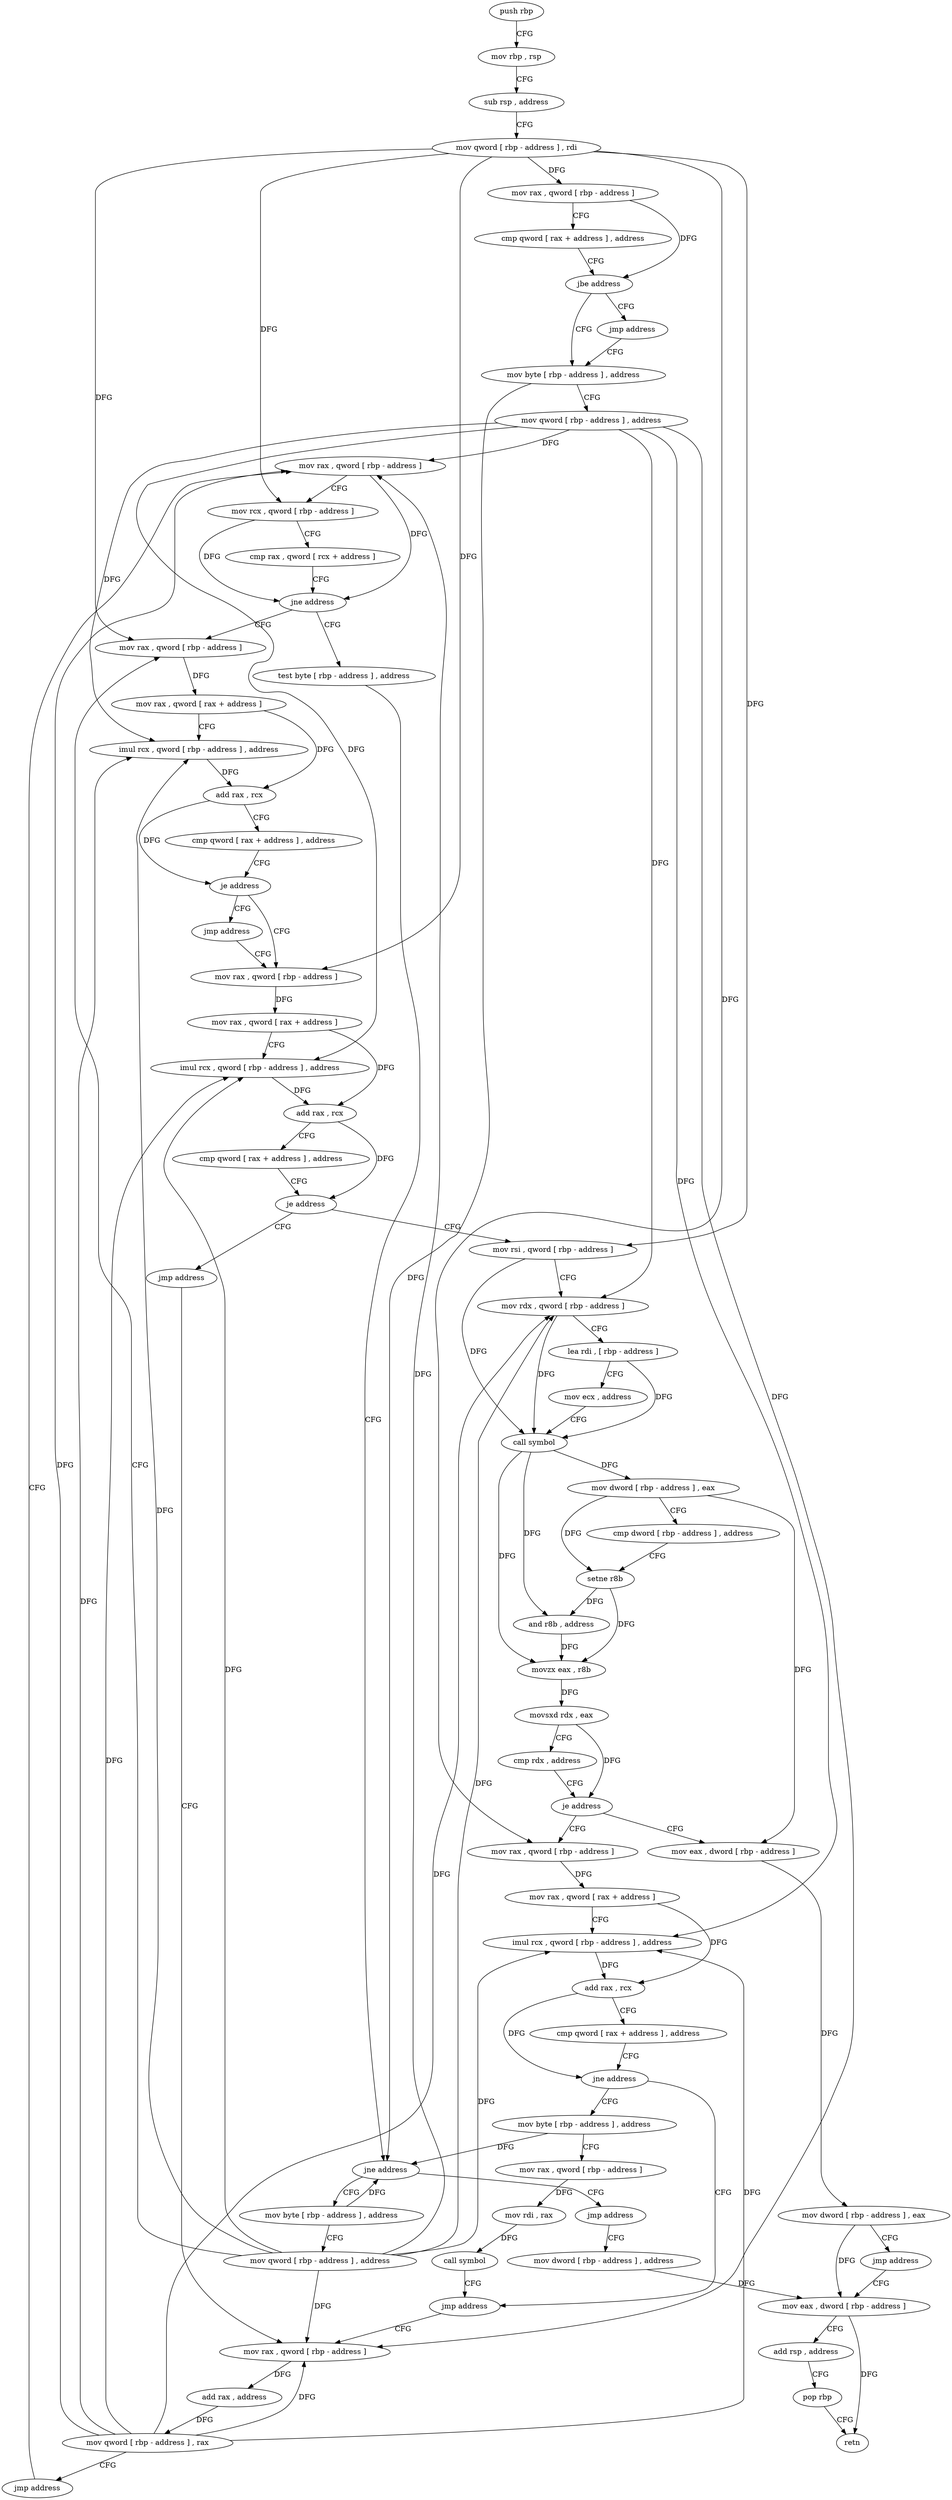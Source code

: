 digraph "func" {
"4270544" [label = "push rbp" ]
"4270545" [label = "mov rbp , rsp" ]
"4270548" [label = "sub rsp , address" ]
"4270552" [label = "mov qword [ rbp - address ] , rdi" ]
"4270556" [label = "mov rax , qword [ rbp - address ]" ]
"4270560" [label = "cmp qword [ rax + address ] , address" ]
"4270565" [label = "jbe address" ]
"4270576" [label = "mov byte [ rbp - address ] , address" ]
"4270571" [label = "jmp address" ]
"4270580" [label = "mov qword [ rbp - address ] , address" ]
"4270588" [label = "mov rax , qword [ rbp - address ]" ]
"4270633" [label = "mov rax , qword [ rbp - address ]" ]
"4270637" [label = "mov rax , qword [ rax + address ]" ]
"4270641" [label = "imul rcx , qword [ rbp - address ] , address" ]
"4270649" [label = "add rax , rcx" ]
"4270652" [label = "cmp qword [ rax + address ] , address" ]
"4270657" [label = "je address" ]
"4270668" [label = "mov rax , qword [ rbp - address ]" ]
"4270663" [label = "jmp address" ]
"4270606" [label = "test byte [ rbp - address ] , address" ]
"4270610" [label = "jne address" ]
"4270621" [label = "mov byte [ rbp - address ] , address" ]
"4270616" [label = "jmp address" ]
"4270672" [label = "mov rax , qword [ rax + address ]" ]
"4270676" [label = "imul rcx , qword [ rbp - address ] , address" ]
"4270684" [label = "add rax , rcx" ]
"4270687" [label = "cmp qword [ rax + address ] , address" ]
"4270692" [label = "je address" ]
"4270703" [label = "mov rsi , qword [ rbp - address ]" ]
"4270698" [label = "jmp address" ]
"4270625" [label = "mov qword [ rbp - address ] , address" ]
"4270838" [label = "mov dword [ rbp - address ] , address" ]
"4270707" [label = "mov rdx , qword [ rbp - address ]" ]
"4270711" [label = "lea rdi , [ rbp - address ]" ]
"4270715" [label = "mov ecx , address" ]
"4270720" [label = "call symbol" ]
"4270725" [label = "mov dword [ rbp - address ] , eax" ]
"4270728" [label = "cmp dword [ rbp - address ] , address" ]
"4270732" [label = "setne r8b" ]
"4270736" [label = "and r8b , address" ]
"4270740" [label = "movzx eax , r8b" ]
"4270744" [label = "movsxd rdx , eax" ]
"4270747" [label = "cmp rdx , address" ]
"4270751" [label = "je address" ]
"4270768" [label = "mov rax , qword [ rbp - address ]" ]
"4270757" [label = "mov eax , dword [ rbp - address ]" ]
"4270819" [label = "mov rax , qword [ rbp - address ]" ]
"4270845" [label = "mov eax , dword [ rbp - address ]" ]
"4270772" [label = "mov rax , qword [ rax + address ]" ]
"4270776" [label = "imul rcx , qword [ rbp - address ] , address" ]
"4270784" [label = "add rax , rcx" ]
"4270787" [label = "cmp qword [ rax + address ] , address" ]
"4270792" [label = "jne address" ]
"4270814" [label = "jmp address" ]
"4270798" [label = "mov byte [ rbp - address ] , address" ]
"4270760" [label = "mov dword [ rbp - address ] , eax" ]
"4270763" [label = "jmp address" ]
"4270823" [label = "add rax , address" ]
"4270829" [label = "mov qword [ rbp - address ] , rax" ]
"4270833" [label = "jmp address" ]
"4270802" [label = "mov rax , qword [ rbp - address ]" ]
"4270806" [label = "mov rdi , rax" ]
"4270809" [label = "call symbol" ]
"4270848" [label = "add rsp , address" ]
"4270852" [label = "pop rbp" ]
"4270853" [label = "retn" ]
"4270592" [label = "mov rcx , qword [ rbp - address ]" ]
"4270596" [label = "cmp rax , qword [ rcx + address ]" ]
"4270600" [label = "jne address" ]
"4270544" -> "4270545" [ label = "CFG" ]
"4270545" -> "4270548" [ label = "CFG" ]
"4270548" -> "4270552" [ label = "CFG" ]
"4270552" -> "4270556" [ label = "DFG" ]
"4270552" -> "4270592" [ label = "DFG" ]
"4270552" -> "4270633" [ label = "DFG" ]
"4270552" -> "4270668" [ label = "DFG" ]
"4270552" -> "4270703" [ label = "DFG" ]
"4270552" -> "4270768" [ label = "DFG" ]
"4270556" -> "4270560" [ label = "CFG" ]
"4270556" -> "4270565" [ label = "DFG" ]
"4270560" -> "4270565" [ label = "CFG" ]
"4270565" -> "4270576" [ label = "CFG" ]
"4270565" -> "4270571" [ label = "CFG" ]
"4270576" -> "4270580" [ label = "CFG" ]
"4270576" -> "4270610" [ label = "DFG" ]
"4270571" -> "4270576" [ label = "CFG" ]
"4270580" -> "4270588" [ label = "DFG" ]
"4270580" -> "4270641" [ label = "DFG" ]
"4270580" -> "4270676" [ label = "DFG" ]
"4270580" -> "4270707" [ label = "DFG" ]
"4270580" -> "4270776" [ label = "DFG" ]
"4270580" -> "4270819" [ label = "DFG" ]
"4270588" -> "4270592" [ label = "CFG" ]
"4270588" -> "4270600" [ label = "DFG" ]
"4270633" -> "4270637" [ label = "DFG" ]
"4270637" -> "4270641" [ label = "CFG" ]
"4270637" -> "4270649" [ label = "DFG" ]
"4270641" -> "4270649" [ label = "DFG" ]
"4270649" -> "4270652" [ label = "CFG" ]
"4270649" -> "4270657" [ label = "DFG" ]
"4270652" -> "4270657" [ label = "CFG" ]
"4270657" -> "4270668" [ label = "CFG" ]
"4270657" -> "4270663" [ label = "CFG" ]
"4270668" -> "4270672" [ label = "DFG" ]
"4270663" -> "4270668" [ label = "CFG" ]
"4270606" -> "4270610" [ label = "CFG" ]
"4270610" -> "4270621" [ label = "CFG" ]
"4270610" -> "4270616" [ label = "CFG" ]
"4270621" -> "4270625" [ label = "CFG" ]
"4270621" -> "4270610" [ label = "DFG" ]
"4270616" -> "4270838" [ label = "CFG" ]
"4270672" -> "4270676" [ label = "CFG" ]
"4270672" -> "4270684" [ label = "DFG" ]
"4270676" -> "4270684" [ label = "DFG" ]
"4270684" -> "4270687" [ label = "CFG" ]
"4270684" -> "4270692" [ label = "DFG" ]
"4270687" -> "4270692" [ label = "CFG" ]
"4270692" -> "4270703" [ label = "CFG" ]
"4270692" -> "4270698" [ label = "CFG" ]
"4270703" -> "4270707" [ label = "CFG" ]
"4270703" -> "4270720" [ label = "DFG" ]
"4270698" -> "4270819" [ label = "CFG" ]
"4270625" -> "4270633" [ label = "CFG" ]
"4270625" -> "4270588" [ label = "DFG" ]
"4270625" -> "4270641" [ label = "DFG" ]
"4270625" -> "4270676" [ label = "DFG" ]
"4270625" -> "4270707" [ label = "DFG" ]
"4270625" -> "4270776" [ label = "DFG" ]
"4270625" -> "4270819" [ label = "DFG" ]
"4270838" -> "4270845" [ label = "DFG" ]
"4270707" -> "4270711" [ label = "CFG" ]
"4270707" -> "4270720" [ label = "DFG" ]
"4270711" -> "4270715" [ label = "CFG" ]
"4270711" -> "4270720" [ label = "DFG" ]
"4270715" -> "4270720" [ label = "CFG" ]
"4270720" -> "4270725" [ label = "DFG" ]
"4270720" -> "4270736" [ label = "DFG" ]
"4270720" -> "4270740" [ label = "DFG" ]
"4270725" -> "4270728" [ label = "CFG" ]
"4270725" -> "4270732" [ label = "DFG" ]
"4270725" -> "4270757" [ label = "DFG" ]
"4270728" -> "4270732" [ label = "CFG" ]
"4270732" -> "4270736" [ label = "DFG" ]
"4270732" -> "4270740" [ label = "DFG" ]
"4270736" -> "4270740" [ label = "DFG" ]
"4270740" -> "4270744" [ label = "DFG" ]
"4270744" -> "4270747" [ label = "CFG" ]
"4270744" -> "4270751" [ label = "DFG" ]
"4270747" -> "4270751" [ label = "CFG" ]
"4270751" -> "4270768" [ label = "CFG" ]
"4270751" -> "4270757" [ label = "CFG" ]
"4270768" -> "4270772" [ label = "DFG" ]
"4270757" -> "4270760" [ label = "DFG" ]
"4270819" -> "4270823" [ label = "DFG" ]
"4270845" -> "4270848" [ label = "CFG" ]
"4270845" -> "4270853" [ label = "DFG" ]
"4270772" -> "4270776" [ label = "CFG" ]
"4270772" -> "4270784" [ label = "DFG" ]
"4270776" -> "4270784" [ label = "DFG" ]
"4270784" -> "4270787" [ label = "CFG" ]
"4270784" -> "4270792" [ label = "DFG" ]
"4270787" -> "4270792" [ label = "CFG" ]
"4270792" -> "4270814" [ label = "CFG" ]
"4270792" -> "4270798" [ label = "CFG" ]
"4270814" -> "4270819" [ label = "CFG" ]
"4270798" -> "4270802" [ label = "CFG" ]
"4270798" -> "4270610" [ label = "DFG" ]
"4270760" -> "4270763" [ label = "CFG" ]
"4270760" -> "4270845" [ label = "DFG" ]
"4270763" -> "4270845" [ label = "CFG" ]
"4270823" -> "4270829" [ label = "DFG" ]
"4270829" -> "4270833" [ label = "CFG" ]
"4270829" -> "4270588" [ label = "DFG" ]
"4270829" -> "4270641" [ label = "DFG" ]
"4270829" -> "4270676" [ label = "DFG" ]
"4270829" -> "4270707" [ label = "DFG" ]
"4270829" -> "4270776" [ label = "DFG" ]
"4270829" -> "4270819" [ label = "DFG" ]
"4270833" -> "4270588" [ label = "CFG" ]
"4270802" -> "4270806" [ label = "DFG" ]
"4270806" -> "4270809" [ label = "DFG" ]
"4270809" -> "4270814" [ label = "CFG" ]
"4270848" -> "4270852" [ label = "CFG" ]
"4270852" -> "4270853" [ label = "CFG" ]
"4270592" -> "4270596" [ label = "CFG" ]
"4270592" -> "4270600" [ label = "DFG" ]
"4270596" -> "4270600" [ label = "CFG" ]
"4270600" -> "4270633" [ label = "CFG" ]
"4270600" -> "4270606" [ label = "CFG" ]
}
